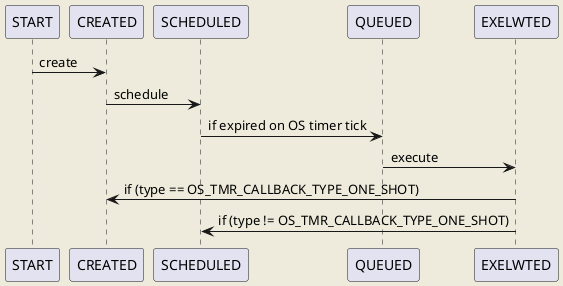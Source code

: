@startuml "Timer Callback State Diagram (simplified)"
    skinparam backgroundColor #EEEBDC

    START -> CREATED   : create
    CREATED -> SCHEDULED : schedule
    SCHEDULED -> QUEUED : if expired on OS timer tick
    QUEUED -> EXELWTED : execute
    EXELWTED -> CREATED : if (type == OS_TMR_CALLBACK_TYPE_ONE_SHOT)
    EXELWTED -> SCHEDULED : if (type != OS_TMR_CALLBACK_TYPE_ONE_SHOT)
@enduml

@startuml "Timer Callback State Diagram (detailed)"
    skinparam backgroundColor #EEEBDC

    START -> CREATED   : create

    CREATED -->> CREATED : update
    CREATED -> SCHEDULED : schedule

    SCHEDULED -->> SCHEDULED : update
    SCHEDULED -->> CREATED : cancel
    SCHEDULED -> QUEUED : if expired on OS timer tick

    QUEUED -->> QUEUED : update
    QUEUED -->> "QUEUED (cancelation pending)" : cancel
    QUEUED -> EXELWTED : execute

    "QUEUED (cancelation pending)" -->> "QUEUED (cancelation pending)" : update
    "QUEUED (cancelation pending)" -->> QUEUED : schedule
    "QUEUED (cancelation pending)" -->> CREATED : execute

    EXELWTED -->> EXELWTED : update
    EXELWTED -->> "EXELWTED (cancelation pending)" : cancel
    EXELWTED -> CREATED : if (type == OS_TMR_CALLBACK_TYPE_ONE_SHOT)
    EXELWTED -> SCHEDULED : if (type != OS_TMR_CALLBACK_TYPE_ONE_SHOT)

    "EXELWTED (cancelation pending)" -->> "EXELWTED (cancelation pending)" : update
    "EXELWTED (cancelation pending)" -->> EXELWTED : schedule
    "EXELWTED (cancelation pending)" -->> CREATED : if no other action performed

    START -->> ERROR : any invalid operations
    CREATED -->> ERROR : any invalid operations
    SCHEDULED -->> ERROR : any invalid operations
    QUEUED -->> ERROR : any invalid operations
    EXELWTED -->> ERROR : any invalid operations

@enduml
